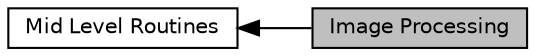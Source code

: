 digraph "Image Processing"
{
  edge [fontname="Helvetica",fontsize="10",labelfontname="Helvetica",labelfontsize="10"];
  node [fontname="Helvetica",fontsize="10",shape=box];
  rankdir=LR;
  Node0 [label="Image Processing",height=0.2,width=0.4,color="black", fillcolor="grey75", style="filled", fontcolor="black",tooltip="These routines are used for putting images into pixels, simulating PSF smoothing and noise,..."];
  Node1 [label="Mid Level Routines",height=0.2,width=0.4,color="black", fillcolor="white", style="filled",URL="$group___mid_level.html",tooltip="These are routines that might be used by a user."];
  Node1->Node0 [shape=plaintext, dir="back", style="solid"];
}
